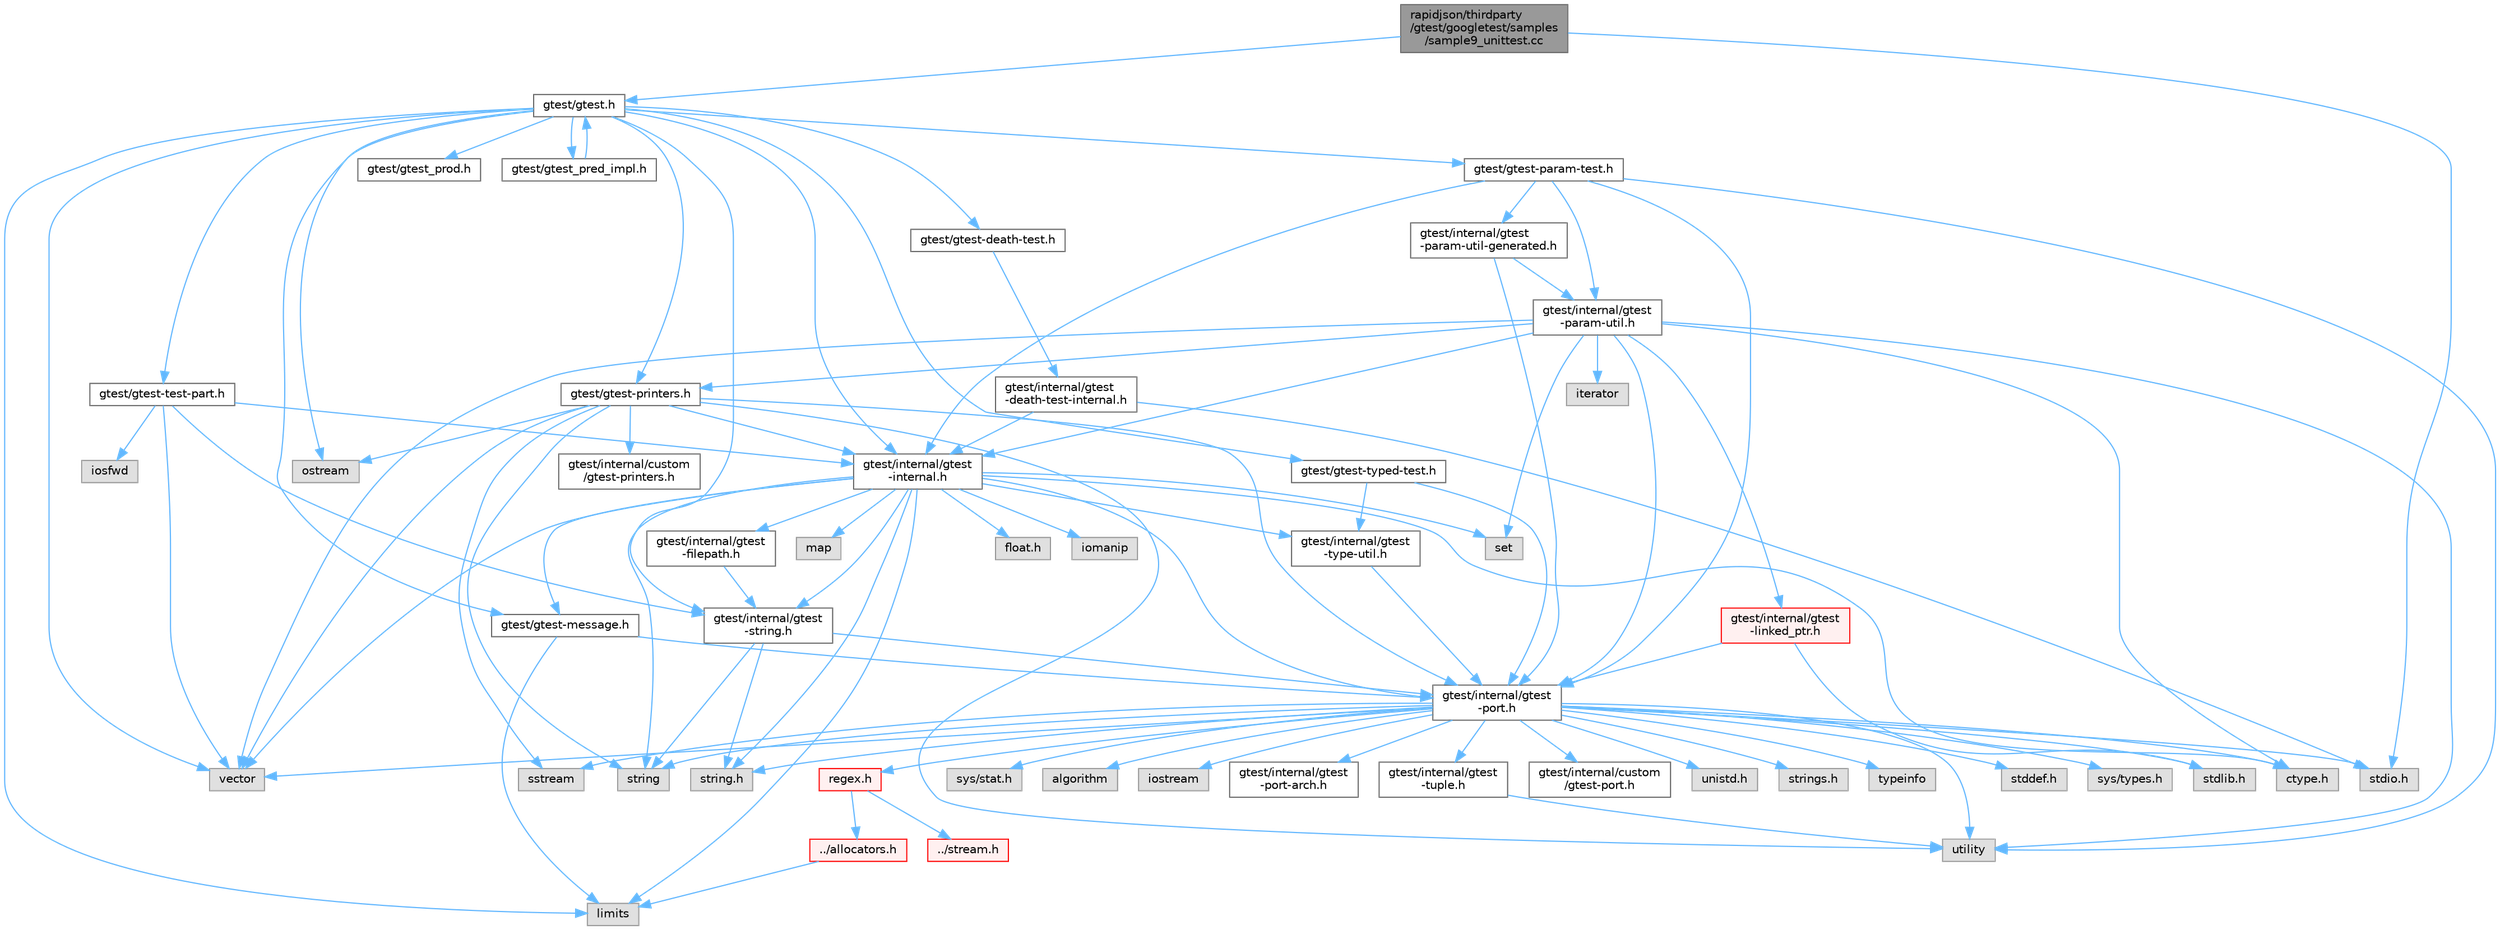 digraph "rapidjson/thirdparty/gtest/googletest/samples/sample9_unittest.cc"
{
 // LATEX_PDF_SIZE
  bgcolor="transparent";
  edge [fontname=Helvetica,fontsize=10,labelfontname=Helvetica,labelfontsize=10];
  node [fontname=Helvetica,fontsize=10,shape=box,height=0.2,width=0.4];
  Node1 [id="Node000001",label="rapidjson/thirdparty\l/gtest/googletest/samples\l/sample9_unittest.cc",height=0.2,width=0.4,color="gray40", fillcolor="grey60", style="filled", fontcolor="black",tooltip=" "];
  Node1 -> Node2 [id="edge1_Node000001_Node000002",color="steelblue1",style="solid",tooltip=" "];
  Node2 [id="Node000002",label="stdio.h",height=0.2,width=0.4,color="grey60", fillcolor="#E0E0E0", style="filled",tooltip=" "];
  Node1 -> Node3 [id="edge2_Node000001_Node000003",color="steelblue1",style="solid",tooltip=" "];
  Node3 [id="Node000003",label="gtest/gtest.h",height=0.2,width=0.4,color="grey40", fillcolor="white", style="filled",URL="$gtest_8h.html",tooltip=" "];
  Node3 -> Node4 [id="edge3_Node000003_Node000004",color="steelblue1",style="solid",tooltip=" "];
  Node4 [id="Node000004",label="limits",height=0.2,width=0.4,color="grey60", fillcolor="#E0E0E0", style="filled",tooltip=" "];
  Node3 -> Node5 [id="edge4_Node000003_Node000005",color="steelblue1",style="solid",tooltip=" "];
  Node5 [id="Node000005",label="ostream",height=0.2,width=0.4,color="grey60", fillcolor="#E0E0E0", style="filled",tooltip=" "];
  Node3 -> Node6 [id="edge5_Node000003_Node000006",color="steelblue1",style="solid",tooltip=" "];
  Node6 [id="Node000006",label="vector",height=0.2,width=0.4,color="grey60", fillcolor="#E0E0E0", style="filled",tooltip=" "];
  Node3 -> Node7 [id="edge6_Node000003_Node000007",color="steelblue1",style="solid",tooltip=" "];
  Node7 [id="Node000007",label="gtest/internal/gtest\l-internal.h",height=0.2,width=0.4,color="grey40", fillcolor="white", style="filled",URL="$gtest-internal_8h.html",tooltip=" "];
  Node7 -> Node8 [id="edge7_Node000007_Node000008",color="steelblue1",style="solid",tooltip=" "];
  Node8 [id="Node000008",label="gtest/internal/gtest\l-port.h",height=0.2,width=0.4,color="grey40", fillcolor="white", style="filled",URL="$gtest-port_8h.html",tooltip=" "];
  Node8 -> Node9 [id="edge8_Node000008_Node000009",color="steelblue1",style="solid",tooltip=" "];
  Node9 [id="Node000009",label="ctype.h",height=0.2,width=0.4,color="grey60", fillcolor="#E0E0E0", style="filled",tooltip=" "];
  Node8 -> Node10 [id="edge9_Node000008_Node000010",color="steelblue1",style="solid",tooltip=" "];
  Node10 [id="Node000010",label="stddef.h",height=0.2,width=0.4,color="grey60", fillcolor="#E0E0E0", style="filled",tooltip=" "];
  Node8 -> Node11 [id="edge10_Node000008_Node000011",color="steelblue1",style="solid",tooltip=" "];
  Node11 [id="Node000011",label="stdlib.h",height=0.2,width=0.4,color="grey60", fillcolor="#E0E0E0", style="filled",tooltip=" "];
  Node8 -> Node2 [id="edge11_Node000008_Node000002",color="steelblue1",style="solid",tooltip=" "];
  Node8 -> Node12 [id="edge12_Node000008_Node000012",color="steelblue1",style="solid",tooltip=" "];
  Node12 [id="Node000012",label="string.h",height=0.2,width=0.4,color="grey60", fillcolor="#E0E0E0", style="filled",tooltip=" "];
  Node8 -> Node13 [id="edge13_Node000008_Node000013",color="steelblue1",style="solid",tooltip=" "];
  Node13 [id="Node000013",label="sys/types.h",height=0.2,width=0.4,color="grey60", fillcolor="#E0E0E0", style="filled",tooltip=" "];
  Node8 -> Node14 [id="edge14_Node000008_Node000014",color="steelblue1",style="solid",tooltip=" "];
  Node14 [id="Node000014",label="sys/stat.h",height=0.2,width=0.4,color="grey60", fillcolor="#E0E0E0", style="filled",tooltip=" "];
  Node8 -> Node15 [id="edge15_Node000008_Node000015",color="steelblue1",style="solid",tooltip=" "];
  Node15 [id="Node000015",label="string",height=0.2,width=0.4,color="grey60", fillcolor="#E0E0E0", style="filled",tooltip=" "];
  Node8 -> Node16 [id="edge16_Node000008_Node000016",color="steelblue1",style="solid",tooltip=" "];
  Node16 [id="Node000016",label="algorithm",height=0.2,width=0.4,color="grey60", fillcolor="#E0E0E0", style="filled",tooltip=" "];
  Node8 -> Node17 [id="edge17_Node000008_Node000017",color="steelblue1",style="solid",tooltip=" "];
  Node17 [id="Node000017",label="iostream",height=0.2,width=0.4,color="grey60", fillcolor="#E0E0E0", style="filled",tooltip=" "];
  Node8 -> Node18 [id="edge18_Node000008_Node000018",color="steelblue1",style="solid",tooltip=" "];
  Node18 [id="Node000018",label="sstream",height=0.2,width=0.4,color="grey60", fillcolor="#E0E0E0", style="filled",tooltip=" "];
  Node8 -> Node19 [id="edge19_Node000008_Node000019",color="steelblue1",style="solid",tooltip=" "];
  Node19 [id="Node000019",label="utility",height=0.2,width=0.4,color="grey60", fillcolor="#E0E0E0", style="filled",tooltip=" "];
  Node8 -> Node6 [id="edge20_Node000008_Node000006",color="steelblue1",style="solid",tooltip=" "];
  Node8 -> Node20 [id="edge21_Node000008_Node000020",color="steelblue1",style="solid",tooltip=" "];
  Node20 [id="Node000020",label="gtest/internal/gtest\l-port-arch.h",height=0.2,width=0.4,color="grey40", fillcolor="white", style="filled",URL="$gtest-port-arch_8h.html",tooltip=" "];
  Node8 -> Node21 [id="edge22_Node000008_Node000021",color="steelblue1",style="solid",tooltip=" "];
  Node21 [id="Node000021",label="gtest/internal/custom\l/gtest-port.h",height=0.2,width=0.4,color="grey40", fillcolor="white", style="filled",URL="$custom_2gtest-port_8h.html",tooltip=" "];
  Node8 -> Node22 [id="edge23_Node000008_Node000022",color="steelblue1",style="solid",tooltip=" "];
  Node22 [id="Node000022",label="unistd.h",height=0.2,width=0.4,color="grey60", fillcolor="#E0E0E0", style="filled",tooltip=" "];
  Node8 -> Node23 [id="edge24_Node000008_Node000023",color="steelblue1",style="solid",tooltip=" "];
  Node23 [id="Node000023",label="strings.h",height=0.2,width=0.4,color="grey60", fillcolor="#E0E0E0", style="filled",tooltip=" "];
  Node8 -> Node24 [id="edge25_Node000008_Node000024",color="steelblue1",style="solid",tooltip=" "];
  Node24 [id="Node000024",label="regex.h",height=0.2,width=0.4,color="red", fillcolor="#FFF0F0", style="filled",URL="$regex_8h.html",tooltip=" "];
  Node24 -> Node25 [id="edge26_Node000024_Node000025",color="steelblue1",style="solid",tooltip=" "];
  Node25 [id="Node000025",label="../allocators.h",height=0.2,width=0.4,color="red", fillcolor="#FFF0F0", style="filled",URL="$allocators_8h.html",tooltip=" "];
  Node25 -> Node4 [id="edge27_Node000025_Node000004",color="steelblue1",style="solid",tooltip=" "];
  Node24 -> Node32 [id="edge28_Node000024_Node000032",color="steelblue1",style="solid",tooltip=" "];
  Node32 [id="Node000032",label="../stream.h",height=0.2,width=0.4,color="red", fillcolor="#FFF0F0", style="filled",URL="$stream_8h.html",tooltip=" "];
  Node8 -> Node37 [id="edge29_Node000008_Node000037",color="steelblue1",style="solid",tooltip=" "];
  Node37 [id="Node000037",label="typeinfo",height=0.2,width=0.4,color="grey60", fillcolor="#E0E0E0", style="filled",tooltip=" "];
  Node8 -> Node38 [id="edge30_Node000008_Node000038",color="steelblue1",style="solid",tooltip=" "];
  Node38 [id="Node000038",label="gtest/internal/gtest\l-tuple.h",height=0.2,width=0.4,color="grey40", fillcolor="white", style="filled",URL="$gtest-tuple_8h.html",tooltip=" "];
  Node38 -> Node19 [id="edge31_Node000038_Node000019",color="steelblue1",style="solid",tooltip=" "];
  Node7 -> Node9 [id="edge32_Node000007_Node000009",color="steelblue1",style="solid",tooltip=" "];
  Node7 -> Node39 [id="edge33_Node000007_Node000039",color="steelblue1",style="solid",tooltip=" "];
  Node39 [id="Node000039",label="float.h",height=0.2,width=0.4,color="grey60", fillcolor="#E0E0E0", style="filled",tooltip=" "];
  Node7 -> Node12 [id="edge34_Node000007_Node000012",color="steelblue1",style="solid",tooltip=" "];
  Node7 -> Node40 [id="edge35_Node000007_Node000040",color="steelblue1",style="solid",tooltip=" "];
  Node40 [id="Node000040",label="iomanip",height=0.2,width=0.4,color="grey60", fillcolor="#E0E0E0", style="filled",tooltip=" "];
  Node7 -> Node4 [id="edge36_Node000007_Node000004",color="steelblue1",style="solid",tooltip=" "];
  Node7 -> Node41 [id="edge37_Node000007_Node000041",color="steelblue1",style="solid",tooltip=" "];
  Node41 [id="Node000041",label="map",height=0.2,width=0.4,color="grey60", fillcolor="#E0E0E0", style="filled",tooltip=" "];
  Node7 -> Node42 [id="edge38_Node000007_Node000042",color="steelblue1",style="solid",tooltip=" "];
  Node42 [id="Node000042",label="set",height=0.2,width=0.4,color="grey60", fillcolor="#E0E0E0", style="filled",tooltip=" "];
  Node7 -> Node15 [id="edge39_Node000007_Node000015",color="steelblue1",style="solid",tooltip=" "];
  Node7 -> Node6 [id="edge40_Node000007_Node000006",color="steelblue1",style="solid",tooltip=" "];
  Node7 -> Node43 [id="edge41_Node000007_Node000043",color="steelblue1",style="solid",tooltip=" "];
  Node43 [id="Node000043",label="gtest/gtest-message.h",height=0.2,width=0.4,color="grey40", fillcolor="white", style="filled",URL="$gtest-message_8h.html",tooltip=" "];
  Node43 -> Node4 [id="edge42_Node000043_Node000004",color="steelblue1",style="solid",tooltip=" "];
  Node43 -> Node8 [id="edge43_Node000043_Node000008",color="steelblue1",style="solid",tooltip=" "];
  Node7 -> Node44 [id="edge44_Node000007_Node000044",color="steelblue1",style="solid",tooltip=" "];
  Node44 [id="Node000044",label="gtest/internal/gtest\l-filepath.h",height=0.2,width=0.4,color="grey40", fillcolor="white", style="filled",URL="$gtest-filepath_8h.html",tooltip=" "];
  Node44 -> Node45 [id="edge45_Node000044_Node000045",color="steelblue1",style="solid",tooltip=" "];
  Node45 [id="Node000045",label="gtest/internal/gtest\l-string.h",height=0.2,width=0.4,color="grey40", fillcolor="white", style="filled",URL="$gtest-string_8h.html",tooltip=" "];
  Node45 -> Node12 [id="edge46_Node000045_Node000012",color="steelblue1",style="solid",tooltip=" "];
  Node45 -> Node15 [id="edge47_Node000045_Node000015",color="steelblue1",style="solid",tooltip=" "];
  Node45 -> Node8 [id="edge48_Node000045_Node000008",color="steelblue1",style="solid",tooltip=" "];
  Node7 -> Node45 [id="edge49_Node000007_Node000045",color="steelblue1",style="solid",tooltip=" "];
  Node7 -> Node46 [id="edge50_Node000007_Node000046",color="steelblue1",style="solid",tooltip=" "];
  Node46 [id="Node000046",label="gtest/internal/gtest\l-type-util.h",height=0.2,width=0.4,color="grey40", fillcolor="white", style="filled",URL="$gtest-type-util_8h.html",tooltip=" "];
  Node46 -> Node8 [id="edge51_Node000046_Node000008",color="steelblue1",style="solid",tooltip=" "];
  Node3 -> Node45 [id="edge52_Node000003_Node000045",color="steelblue1",style="solid",tooltip=" "];
  Node3 -> Node47 [id="edge53_Node000003_Node000047",color="steelblue1",style="solid",tooltip=" "];
  Node47 [id="Node000047",label="gtest/gtest-death-test.h",height=0.2,width=0.4,color="grey40", fillcolor="white", style="filled",URL="$gtest-death-test_8h.html",tooltip=" "];
  Node47 -> Node48 [id="edge54_Node000047_Node000048",color="steelblue1",style="solid",tooltip=" "];
  Node48 [id="Node000048",label="gtest/internal/gtest\l-death-test-internal.h",height=0.2,width=0.4,color="grey40", fillcolor="white", style="filled",URL="$gtest-death-test-internal_8h.html",tooltip=" "];
  Node48 -> Node7 [id="edge55_Node000048_Node000007",color="steelblue1",style="solid",tooltip=" "];
  Node48 -> Node2 [id="edge56_Node000048_Node000002",color="steelblue1",style="solid",tooltip=" "];
  Node3 -> Node43 [id="edge57_Node000003_Node000043",color="steelblue1",style="solid",tooltip=" "];
  Node3 -> Node49 [id="edge58_Node000003_Node000049",color="steelblue1",style="solid",tooltip=" "];
  Node49 [id="Node000049",label="gtest/gtest-param-test.h",height=0.2,width=0.4,color="grey40", fillcolor="white", style="filled",URL="$gtest-param-test_8h.html",tooltip=" "];
  Node49 -> Node8 [id="edge59_Node000049_Node000008",color="steelblue1",style="solid",tooltip=" "];
  Node49 -> Node19 [id="edge60_Node000049_Node000019",color="steelblue1",style="solid",tooltip=" "];
  Node49 -> Node7 [id="edge61_Node000049_Node000007",color="steelblue1",style="solid",tooltip=" "];
  Node49 -> Node50 [id="edge62_Node000049_Node000050",color="steelblue1",style="solid",tooltip=" "];
  Node50 [id="Node000050",label="gtest/internal/gtest\l-param-util.h",height=0.2,width=0.4,color="grey40", fillcolor="white", style="filled",URL="$gtest-param-util_8h.html",tooltip=" "];
  Node50 -> Node9 [id="edge63_Node000050_Node000009",color="steelblue1",style="solid",tooltip=" "];
  Node50 -> Node51 [id="edge64_Node000050_Node000051",color="steelblue1",style="solid",tooltip=" "];
  Node51 [id="Node000051",label="iterator",height=0.2,width=0.4,color="grey60", fillcolor="#E0E0E0", style="filled",tooltip=" "];
  Node50 -> Node42 [id="edge65_Node000050_Node000042",color="steelblue1",style="solid",tooltip=" "];
  Node50 -> Node19 [id="edge66_Node000050_Node000019",color="steelblue1",style="solid",tooltip=" "];
  Node50 -> Node6 [id="edge67_Node000050_Node000006",color="steelblue1",style="solid",tooltip=" "];
  Node50 -> Node7 [id="edge68_Node000050_Node000007",color="steelblue1",style="solid",tooltip=" "];
  Node50 -> Node52 [id="edge69_Node000050_Node000052",color="steelblue1",style="solid",tooltip=" "];
  Node52 [id="Node000052",label="gtest/internal/gtest\l-linked_ptr.h",height=0.2,width=0.4,color="red", fillcolor="#FFF0F0", style="filled",URL="$gtest-linked__ptr_8h.html",tooltip=" "];
  Node52 -> Node11 [id="edge70_Node000052_Node000011",color="steelblue1",style="solid",tooltip=" "];
  Node52 -> Node8 [id="edge71_Node000052_Node000008",color="steelblue1",style="solid",tooltip=" "];
  Node50 -> Node8 [id="edge72_Node000050_Node000008",color="steelblue1",style="solid",tooltip=" "];
  Node50 -> Node54 [id="edge73_Node000050_Node000054",color="steelblue1",style="solid",tooltip=" "];
  Node54 [id="Node000054",label="gtest/gtest-printers.h",height=0.2,width=0.4,color="grey40", fillcolor="white", style="filled",URL="$gtest-printers_8h.html",tooltip=" "];
  Node54 -> Node5 [id="edge74_Node000054_Node000005",color="steelblue1",style="solid",tooltip=" "];
  Node54 -> Node18 [id="edge75_Node000054_Node000018",color="steelblue1",style="solid",tooltip=" "];
  Node54 -> Node15 [id="edge76_Node000054_Node000015",color="steelblue1",style="solid",tooltip=" "];
  Node54 -> Node19 [id="edge77_Node000054_Node000019",color="steelblue1",style="solid",tooltip=" "];
  Node54 -> Node6 [id="edge78_Node000054_Node000006",color="steelblue1",style="solid",tooltip=" "];
  Node54 -> Node8 [id="edge79_Node000054_Node000008",color="steelblue1",style="solid",tooltip=" "];
  Node54 -> Node7 [id="edge80_Node000054_Node000007",color="steelblue1",style="solid",tooltip=" "];
  Node54 -> Node55 [id="edge81_Node000054_Node000055",color="steelblue1",style="solid",tooltip=" "];
  Node55 [id="Node000055",label="gtest/internal/custom\l/gtest-printers.h",height=0.2,width=0.4,color="grey40", fillcolor="white", style="filled",URL="$internal_2custom_2gtest-printers_8h.html",tooltip=" "];
  Node49 -> Node56 [id="edge82_Node000049_Node000056",color="steelblue1",style="solid",tooltip=" "];
  Node56 [id="Node000056",label="gtest/internal/gtest\l-param-util-generated.h",height=0.2,width=0.4,color="grey40", fillcolor="white", style="filled",URL="$gtest-param-util-generated_8h.html",tooltip=" "];
  Node56 -> Node50 [id="edge83_Node000056_Node000050",color="steelblue1",style="solid",tooltip=" "];
  Node56 -> Node8 [id="edge84_Node000056_Node000008",color="steelblue1",style="solid",tooltip=" "];
  Node3 -> Node54 [id="edge85_Node000003_Node000054",color="steelblue1",style="solid",tooltip=" "];
  Node3 -> Node57 [id="edge86_Node000003_Node000057",color="steelblue1",style="solid",tooltip=" "];
  Node57 [id="Node000057",label="gtest/gtest_prod.h",height=0.2,width=0.4,color="grey40", fillcolor="white", style="filled",URL="$gtest__prod_8h.html",tooltip=" "];
  Node3 -> Node58 [id="edge87_Node000003_Node000058",color="steelblue1",style="solid",tooltip=" "];
  Node58 [id="Node000058",label="gtest/gtest-test-part.h",height=0.2,width=0.4,color="grey40", fillcolor="white", style="filled",URL="$gtest-test-part_8h.html",tooltip=" "];
  Node58 -> Node59 [id="edge88_Node000058_Node000059",color="steelblue1",style="solid",tooltip=" "];
  Node59 [id="Node000059",label="iosfwd",height=0.2,width=0.4,color="grey60", fillcolor="#E0E0E0", style="filled",tooltip=" "];
  Node58 -> Node6 [id="edge89_Node000058_Node000006",color="steelblue1",style="solid",tooltip=" "];
  Node58 -> Node7 [id="edge90_Node000058_Node000007",color="steelblue1",style="solid",tooltip=" "];
  Node58 -> Node45 [id="edge91_Node000058_Node000045",color="steelblue1",style="solid",tooltip=" "];
  Node3 -> Node60 [id="edge92_Node000003_Node000060",color="steelblue1",style="solid",tooltip=" "];
  Node60 [id="Node000060",label="gtest/gtest-typed-test.h",height=0.2,width=0.4,color="grey40", fillcolor="white", style="filled",URL="$gtest-typed-test_8h.html",tooltip=" "];
  Node60 -> Node8 [id="edge93_Node000060_Node000008",color="steelblue1",style="solid",tooltip=" "];
  Node60 -> Node46 [id="edge94_Node000060_Node000046",color="steelblue1",style="solid",tooltip=" "];
  Node3 -> Node61 [id="edge95_Node000003_Node000061",color="steelblue1",style="solid",tooltip=" "];
  Node61 [id="Node000061",label="gtest/gtest_pred_impl.h",height=0.2,width=0.4,color="grey40", fillcolor="white", style="filled",URL="$gtest__pred__impl_8h.html",tooltip=" "];
  Node61 -> Node3 [id="edge96_Node000061_Node000003",color="steelblue1",style="solid",tooltip=" "];
}
